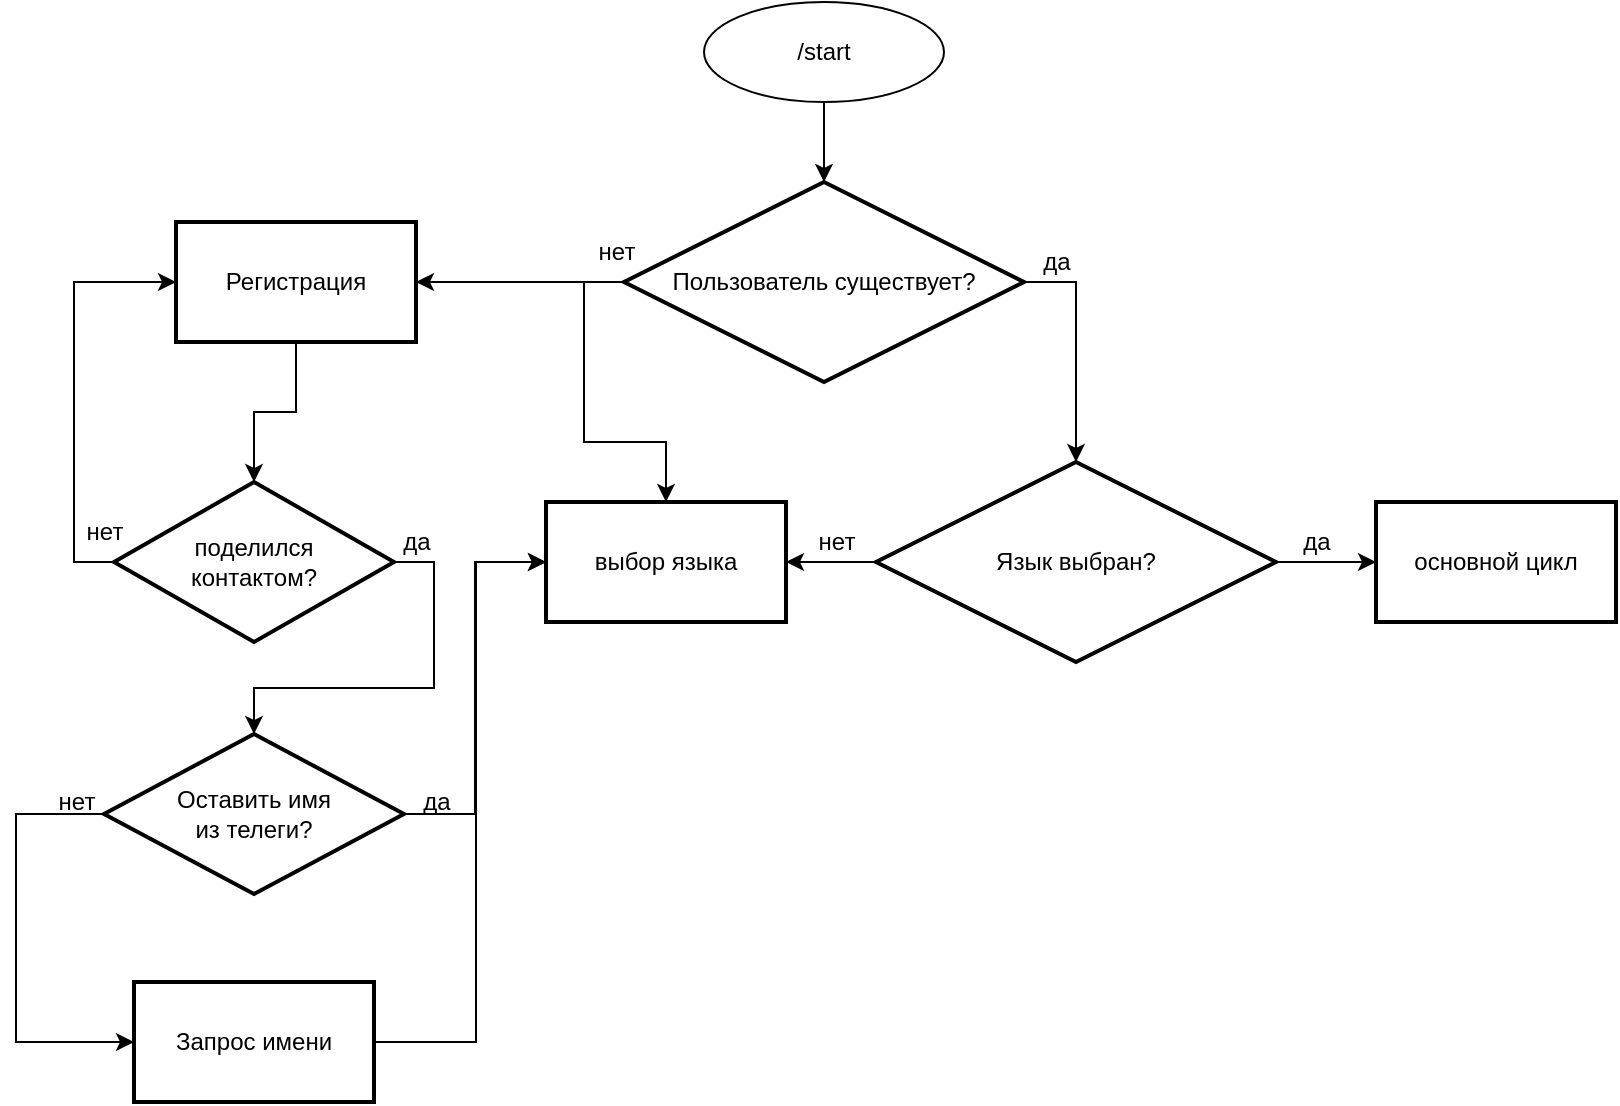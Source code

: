 <mxfile version="21.1.7" type="github">
  <diagram name="Страница 1" id="9_9qG0jCb3RKXHYtUwnJ">
    <mxGraphModel dx="2501" dy="764" grid="1" gridSize="10" guides="1" tooltips="1" connect="1" arrows="1" fold="1" page="1" pageScale="1" pageWidth="827" pageHeight="1169" math="0" shadow="0">
      <root>
        <mxCell id="0" />
        <mxCell id="1" parent="0" />
        <mxCell id="6GkrKODSUQzgFFRLCkmV-3" value="" style="edgeStyle=orthogonalEdgeStyle;rounded=0;orthogonalLoop=1;jettySize=auto;html=1;" edge="1" parent="1" source="6GkrKODSUQzgFFRLCkmV-1" target="6GkrKODSUQzgFFRLCkmV-2">
          <mxGeometry relative="1" as="geometry" />
        </mxCell>
        <mxCell id="6GkrKODSUQzgFFRLCkmV-1" value="/start" style="ellipse;whiteSpace=wrap;html=1;" vertex="1" parent="1">
          <mxGeometry x="344" y="30" width="120" height="50" as="geometry" />
        </mxCell>
        <mxCell id="6GkrKODSUQzgFFRLCkmV-5" value="" style="edgeStyle=orthogonalEdgeStyle;rounded=0;orthogonalLoop=1;jettySize=auto;html=1;entryX=0.5;entryY=0;entryDx=0;entryDy=0;exitX=0;exitY=0.5;exitDx=0;exitDy=0;exitPerimeter=0;" edge="1" parent="1" source="6GkrKODSUQzgFFRLCkmV-2" target="6GkrKODSUQzgFFRLCkmV-19">
          <mxGeometry relative="1" as="geometry" />
        </mxCell>
        <mxCell id="6GkrKODSUQzgFFRLCkmV-13" value="" style="edgeStyle=orthogonalEdgeStyle;rounded=0;orthogonalLoop=1;jettySize=auto;html=1;entryX=0.5;entryY=0;entryDx=0;entryDy=0;entryPerimeter=0;exitX=1;exitY=0.5;exitDx=0;exitDy=0;exitPerimeter=0;" edge="1" parent="1" source="6GkrKODSUQzgFFRLCkmV-2" target="6GkrKODSUQzgFFRLCkmV-12">
          <mxGeometry relative="1" as="geometry">
            <Array as="points">
              <mxPoint x="530" y="170" />
            </Array>
          </mxGeometry>
        </mxCell>
        <mxCell id="6GkrKODSUQzgFFRLCkmV-41" style="edgeStyle=orthogonalEdgeStyle;rounded=0;orthogonalLoop=1;jettySize=auto;html=1;entryX=1;entryY=0.5;entryDx=0;entryDy=0;" edge="1" parent="1" source="6GkrKODSUQzgFFRLCkmV-2" target="6GkrKODSUQzgFFRLCkmV-4">
          <mxGeometry relative="1" as="geometry" />
        </mxCell>
        <mxCell id="6GkrKODSUQzgFFRLCkmV-2" value="Пользователь существует?" style="strokeWidth=2;html=1;shape=mxgraph.flowchart.decision;whiteSpace=wrap;" vertex="1" parent="1">
          <mxGeometry x="304" y="120" width="200" height="100" as="geometry" />
        </mxCell>
        <mxCell id="6GkrKODSUQzgFFRLCkmV-23" value="" style="edgeStyle=orthogonalEdgeStyle;rounded=0;orthogonalLoop=1;jettySize=auto;html=1;" edge="1" parent="1" source="6GkrKODSUQzgFFRLCkmV-4" target="6GkrKODSUQzgFFRLCkmV-22">
          <mxGeometry relative="1" as="geometry" />
        </mxCell>
        <mxCell id="6GkrKODSUQzgFFRLCkmV-4" value="Регистрация" style="whiteSpace=wrap;html=1;strokeWidth=2;" vertex="1" parent="1">
          <mxGeometry x="80" y="140" width="120" height="60" as="geometry" />
        </mxCell>
        <mxCell id="6GkrKODSUQzgFFRLCkmV-17" value="" style="edgeStyle=orthogonalEdgeStyle;rounded=0;orthogonalLoop=1;jettySize=auto;html=1;" edge="1" parent="1" source="6GkrKODSUQzgFFRLCkmV-12" target="6GkrKODSUQzgFFRLCkmV-16">
          <mxGeometry relative="1" as="geometry" />
        </mxCell>
        <mxCell id="6GkrKODSUQzgFFRLCkmV-20" value="" style="edgeStyle=orthogonalEdgeStyle;rounded=0;orthogonalLoop=1;jettySize=auto;html=1;" edge="1" parent="1" source="6GkrKODSUQzgFFRLCkmV-12" target="6GkrKODSUQzgFFRLCkmV-19">
          <mxGeometry relative="1" as="geometry" />
        </mxCell>
        <mxCell id="6GkrKODSUQzgFFRLCkmV-12" value="Язык выбран?" style="strokeWidth=2;html=1;shape=mxgraph.flowchart.decision;whiteSpace=wrap;" vertex="1" parent="1">
          <mxGeometry x="430" y="260" width="200" height="100" as="geometry" />
        </mxCell>
        <mxCell id="6GkrKODSUQzgFFRLCkmV-15" value="да" style="text;html=1;align=center;verticalAlign=middle;resizable=0;points=[];autosize=1;strokeColor=none;fillColor=none;" vertex="1" parent="1">
          <mxGeometry x="500" y="145" width="40" height="30" as="geometry" />
        </mxCell>
        <mxCell id="6GkrKODSUQzgFFRLCkmV-16" value="основной цикл" style="whiteSpace=wrap;html=1;strokeWidth=2;" vertex="1" parent="1">
          <mxGeometry x="680" y="280" width="120" height="60" as="geometry" />
        </mxCell>
        <mxCell id="6GkrKODSUQzgFFRLCkmV-18" value="да" style="text;html=1;align=center;verticalAlign=middle;resizable=0;points=[];autosize=1;strokeColor=none;fillColor=none;" vertex="1" parent="1">
          <mxGeometry x="630" y="285" width="40" height="30" as="geometry" />
        </mxCell>
        <mxCell id="6GkrKODSUQzgFFRLCkmV-19" value="выбор языка" style="whiteSpace=wrap;html=1;strokeWidth=2;" vertex="1" parent="1">
          <mxGeometry x="265" y="280" width="120" height="60" as="geometry" />
        </mxCell>
        <mxCell id="6GkrKODSUQzgFFRLCkmV-21" value="нет" style="text;html=1;align=center;verticalAlign=middle;resizable=0;points=[];autosize=1;strokeColor=none;fillColor=none;" vertex="1" parent="1">
          <mxGeometry x="390" y="285" width="40" height="30" as="geometry" />
        </mxCell>
        <mxCell id="6GkrKODSUQzgFFRLCkmV-26" style="edgeStyle=orthogonalEdgeStyle;rounded=0;orthogonalLoop=1;jettySize=auto;html=1;entryX=0;entryY=0.5;entryDx=0;entryDy=0;exitX=0;exitY=0.5;exitDx=0;exitDy=0;" edge="1" parent="1" source="6GkrKODSUQzgFFRLCkmV-22" target="6GkrKODSUQzgFFRLCkmV-4">
          <mxGeometry relative="1" as="geometry" />
        </mxCell>
        <mxCell id="6GkrKODSUQzgFFRLCkmV-30" value="" style="edgeStyle=orthogonalEdgeStyle;rounded=0;orthogonalLoop=1;jettySize=auto;html=1;exitX=1;exitY=0.5;exitDx=0;exitDy=0;" edge="1" parent="1" source="6GkrKODSUQzgFFRLCkmV-22" target="6GkrKODSUQzgFFRLCkmV-29">
          <mxGeometry relative="1" as="geometry" />
        </mxCell>
        <mxCell id="6GkrKODSUQzgFFRLCkmV-22" value="поделился &lt;br&gt;контактом?" style="rhombus;whiteSpace=wrap;html=1;strokeWidth=2;" vertex="1" parent="1">
          <mxGeometry x="49" y="270" width="140" height="80" as="geometry" />
        </mxCell>
        <mxCell id="6GkrKODSUQzgFFRLCkmV-27" value="нет" style="text;html=1;align=center;verticalAlign=middle;resizable=0;points=[];autosize=1;strokeColor=none;fillColor=none;" vertex="1" parent="1">
          <mxGeometry x="24" y="280" width="40" height="30" as="geometry" />
        </mxCell>
        <mxCell id="6GkrKODSUQzgFFRLCkmV-34" value="" style="edgeStyle=orthogonalEdgeStyle;rounded=0;orthogonalLoop=1;jettySize=auto;html=1;exitX=1;exitY=0.7;exitDx=0;exitDy=0;exitPerimeter=0;" edge="1" parent="1" source="6GkrKODSUQzgFFRLCkmV-35" target="6GkrKODSUQzgFFRLCkmV-33">
          <mxGeometry relative="1" as="geometry">
            <Array as="points">
              <mxPoint y="436" />
              <mxPoint y="550" />
            </Array>
          </mxGeometry>
        </mxCell>
        <mxCell id="6GkrKODSUQzgFFRLCkmV-37" value="" style="edgeStyle=orthogonalEdgeStyle;rounded=0;orthogonalLoop=1;jettySize=auto;html=1;entryX=0;entryY=0.5;entryDx=0;entryDy=0;" edge="1" parent="1" source="6GkrKODSUQzgFFRLCkmV-29" target="6GkrKODSUQzgFFRLCkmV-19">
          <mxGeometry relative="1" as="geometry" />
        </mxCell>
        <mxCell id="6GkrKODSUQzgFFRLCkmV-29" value="Оставить имя&lt;br&gt;из телеги?" style="rhombus;whiteSpace=wrap;html=1;strokeWidth=2;" vertex="1" parent="1">
          <mxGeometry x="44" y="396" width="150" height="80" as="geometry" />
        </mxCell>
        <mxCell id="6GkrKODSUQzgFFRLCkmV-32" value="да" style="text;html=1;align=center;verticalAlign=middle;resizable=0;points=[];autosize=1;strokeColor=none;fillColor=none;" vertex="1" parent="1">
          <mxGeometry x="180" y="285" width="40" height="30" as="geometry" />
        </mxCell>
        <mxCell id="6GkrKODSUQzgFFRLCkmV-39" style="edgeStyle=orthogonalEdgeStyle;rounded=0;orthogonalLoop=1;jettySize=auto;html=1;entryX=0;entryY=0.5;entryDx=0;entryDy=0;" edge="1" parent="1" source="6GkrKODSUQzgFFRLCkmV-33" target="6GkrKODSUQzgFFRLCkmV-19">
          <mxGeometry relative="1" as="geometry">
            <Array as="points">
              <mxPoint x="230" y="550" />
              <mxPoint x="230" y="310" />
            </Array>
          </mxGeometry>
        </mxCell>
        <mxCell id="6GkrKODSUQzgFFRLCkmV-33" value="Запрос имени" style="whiteSpace=wrap;html=1;strokeWidth=2;" vertex="1" parent="1">
          <mxGeometry x="59" y="520" width="120" height="60" as="geometry" />
        </mxCell>
        <mxCell id="6GkrKODSUQzgFFRLCkmV-35" value="нет" style="text;html=1;align=center;verticalAlign=middle;resizable=0;points=[];autosize=1;strokeColor=none;fillColor=none;" vertex="1" parent="1">
          <mxGeometry x="10" y="415" width="40" height="30" as="geometry" />
        </mxCell>
        <mxCell id="6GkrKODSUQzgFFRLCkmV-38" value="да" style="text;html=1;align=center;verticalAlign=middle;resizable=0;points=[];autosize=1;strokeColor=none;fillColor=none;" vertex="1" parent="1">
          <mxGeometry x="190" y="415" width="40" height="30" as="geometry" />
        </mxCell>
        <mxCell id="6GkrKODSUQzgFFRLCkmV-6" value="нет" style="text;html=1;align=center;verticalAlign=middle;resizable=0;points=[];autosize=1;strokeColor=none;fillColor=none;" vertex="1" parent="1">
          <mxGeometry x="280" y="140" width="40" height="30" as="geometry" />
        </mxCell>
      </root>
    </mxGraphModel>
  </diagram>
</mxfile>
